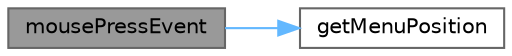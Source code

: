 digraph "mousePressEvent"
{
 // LATEX_PDF_SIZE
  bgcolor="transparent";
  edge [fontname=Helvetica,fontsize=10,labelfontname=Helvetica,labelfontsize=10];
  node [fontname=Helvetica,fontsize=10,shape=box,height=0.2,width=0.4];
  rankdir="LR";
  Node1 [id="Node000001",label="mousePressEvent",height=0.2,width=0.4,color="gray40", fillcolor="grey60", style="filled", fontcolor="black",tooltip="鼠标按下事件"];
  Node1 -> Node2 [id="edge1_Node000001_Node000002",color="steelblue1",style="solid",tooltip=" "];
  Node2 [id="Node000002",label="getMenuPosition",height=0.2,width=0.4,color="grey40", fillcolor="white", style="filled",URL="$class_music_item_widget.html#aeab41b278e449a68fbd1c98c9e1516a8",tooltip="获取菜单显示位置"];
}
